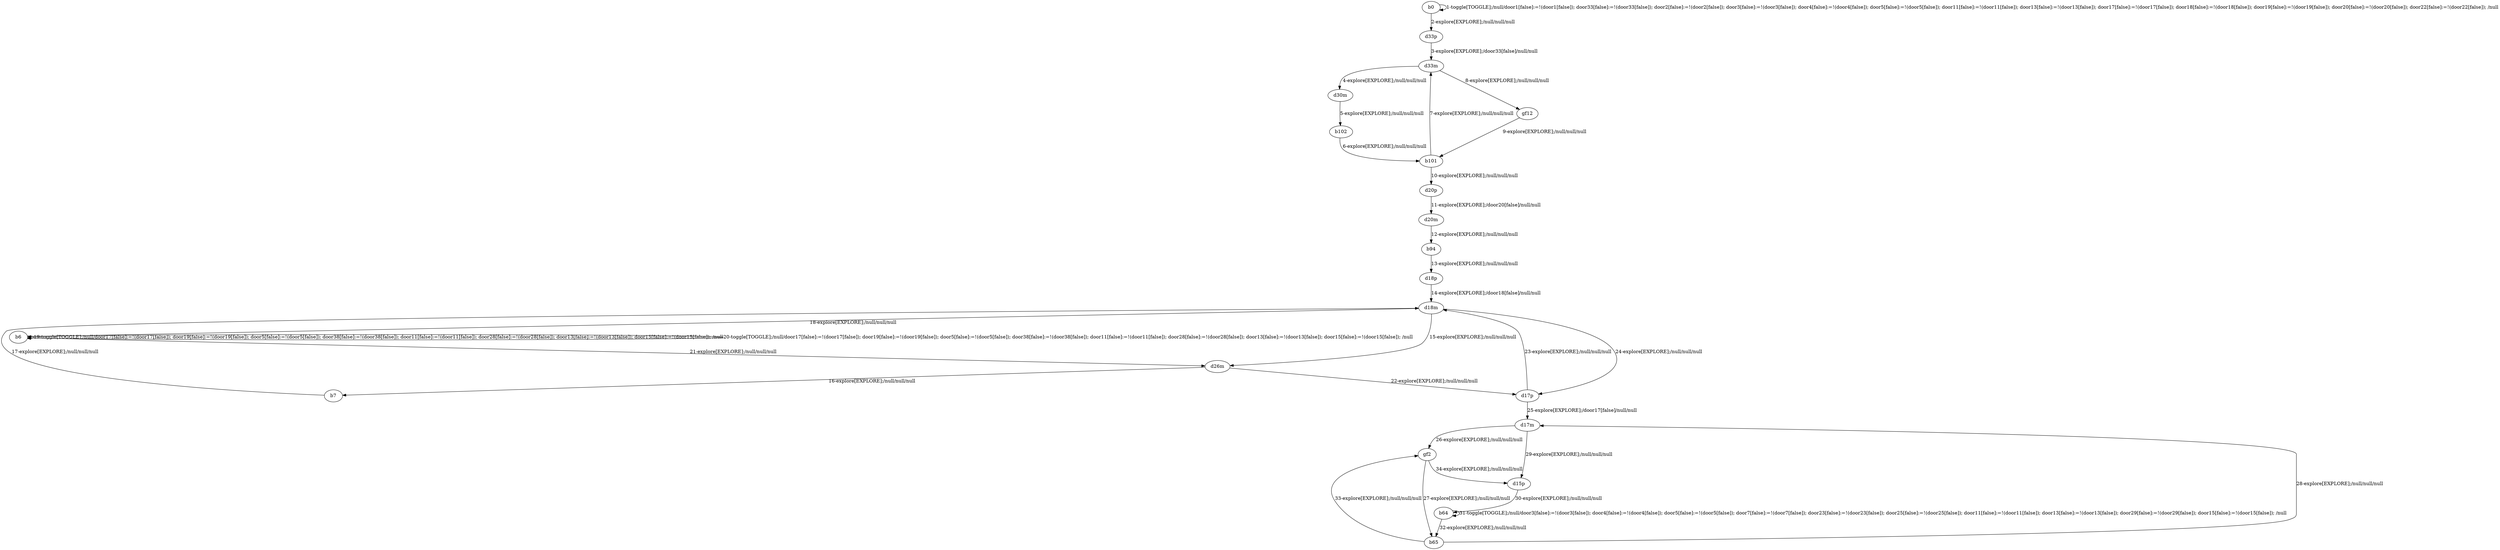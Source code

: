 # Total number of goals covered by this test: 4
# b64 --> b64
# d15p --> b64
# b64 --> b65
# d17m --> gf2

digraph g {
"b0" -> "b0" [label = "1-toggle[TOGGLE];/null/door1[false]:=!(door1[false]); door33[false]:=!(door33[false]); door2[false]:=!(door2[false]); door3[false]:=!(door3[false]); door4[false]:=!(door4[false]); door5[false]:=!(door5[false]); door11[false]:=!(door11[false]); door13[false]:=!(door13[false]); door17[false]:=!(door17[false]); door18[false]:=!(door18[false]); door19[false]:=!(door19[false]); door20[false]:=!(door20[false]); door22[false]:=!(door22[false]); /null"];
"b0" -> "d33p" [label = "2-explore[EXPLORE];/null/null/null"];
"d33p" -> "d33m" [label = "3-explore[EXPLORE];/door33[false]/null/null"];
"d33m" -> "d30m" [label = "4-explore[EXPLORE];/null/null/null"];
"d30m" -> "b102" [label = "5-explore[EXPLORE];/null/null/null"];
"b102" -> "b101" [label = "6-explore[EXPLORE];/null/null/null"];
"b101" -> "d33m" [label = "7-explore[EXPLORE];/null/null/null"];
"d33m" -> "gf12" [label = "8-explore[EXPLORE];/null/null/null"];
"gf12" -> "b101" [label = "9-explore[EXPLORE];/null/null/null"];
"b101" -> "d20p" [label = "10-explore[EXPLORE];/null/null/null"];
"d20p" -> "d20m" [label = "11-explore[EXPLORE];/door20[false]/null/null"];
"d20m" -> "b94" [label = "12-explore[EXPLORE];/null/null/null"];
"b94" -> "d18p" [label = "13-explore[EXPLORE];/null/null/null"];
"d18p" -> "d18m" [label = "14-explore[EXPLORE];/door18[false]/null/null"];
"d18m" -> "d26m" [label = "15-explore[EXPLORE];/null/null/null"];
"d26m" -> "b7" [label = "16-explore[EXPLORE];/null/null/null"];
"b7" -> "d18m" [label = "17-explore[EXPLORE];/null/null/null"];
"d18m" -> "b6" [label = "18-explore[EXPLORE];/null/null/null"];
"b6" -> "b6" [label = "19-toggle[TOGGLE];/null/door17[false]:=!(door17[false]); door19[false]:=!(door19[false]); door5[false]:=!(door5[false]); door38[false]:=!(door38[false]); door11[false]:=!(door11[false]); door28[false]:=!(door28[false]); door13[false]:=!(door13[false]); door15[false]:=!(door15[false]); /null"];
"b6" -> "b6" [label = "20-toggle[TOGGLE];/null/door17[false]:=!(door17[false]); door19[false]:=!(door19[false]); door5[false]:=!(door5[false]); door38[false]:=!(door38[false]); door11[false]:=!(door11[false]); door28[false]:=!(door28[false]); door13[false]:=!(door13[false]); door15[false]:=!(door15[false]); /null"];
"b6" -> "d26m" [label = "21-explore[EXPLORE];/null/null/null"];
"d26m" -> "d17p" [label = "22-explore[EXPLORE];/null/null/null"];
"d17p" -> "d18m" [label = "23-explore[EXPLORE];/null/null/null"];
"d18m" -> "d17p" [label = "24-explore[EXPLORE];/null/null/null"];
"d17p" -> "d17m" [label = "25-explore[EXPLORE];/door17[false]/null/null"];
"d17m" -> "gf2" [label = "26-explore[EXPLORE];/null/null/null"];
"gf2" -> "b65" [label = "27-explore[EXPLORE];/null/null/null"];
"b65" -> "d17m" [label = "28-explore[EXPLORE];/null/null/null"];
"d17m" -> "d15p" [label = "29-explore[EXPLORE];/null/null/null"];
"d15p" -> "b64" [label = "30-explore[EXPLORE];/null/null/null"];
"b64" -> "b64" [label = "31-toggle[TOGGLE];/null/door3[false]:=!(door3[false]); door4[false]:=!(door4[false]); door5[false]:=!(door5[false]); door7[false]:=!(door7[false]); door23[false]:=!(door23[false]); door25[false]:=!(door25[false]); door11[false]:=!(door11[false]); door13[false]:=!(door13[false]); door29[false]:=!(door29[false]); door15[false]:=!(door15[false]); /null"];
"b64" -> "b65" [label = "32-explore[EXPLORE];/null/null/null"];
"b65" -> "gf2" [label = "33-explore[EXPLORE];/null/null/null"];
"gf2" -> "d15p" [label = "34-explore[EXPLORE];/null/null/null"];
}